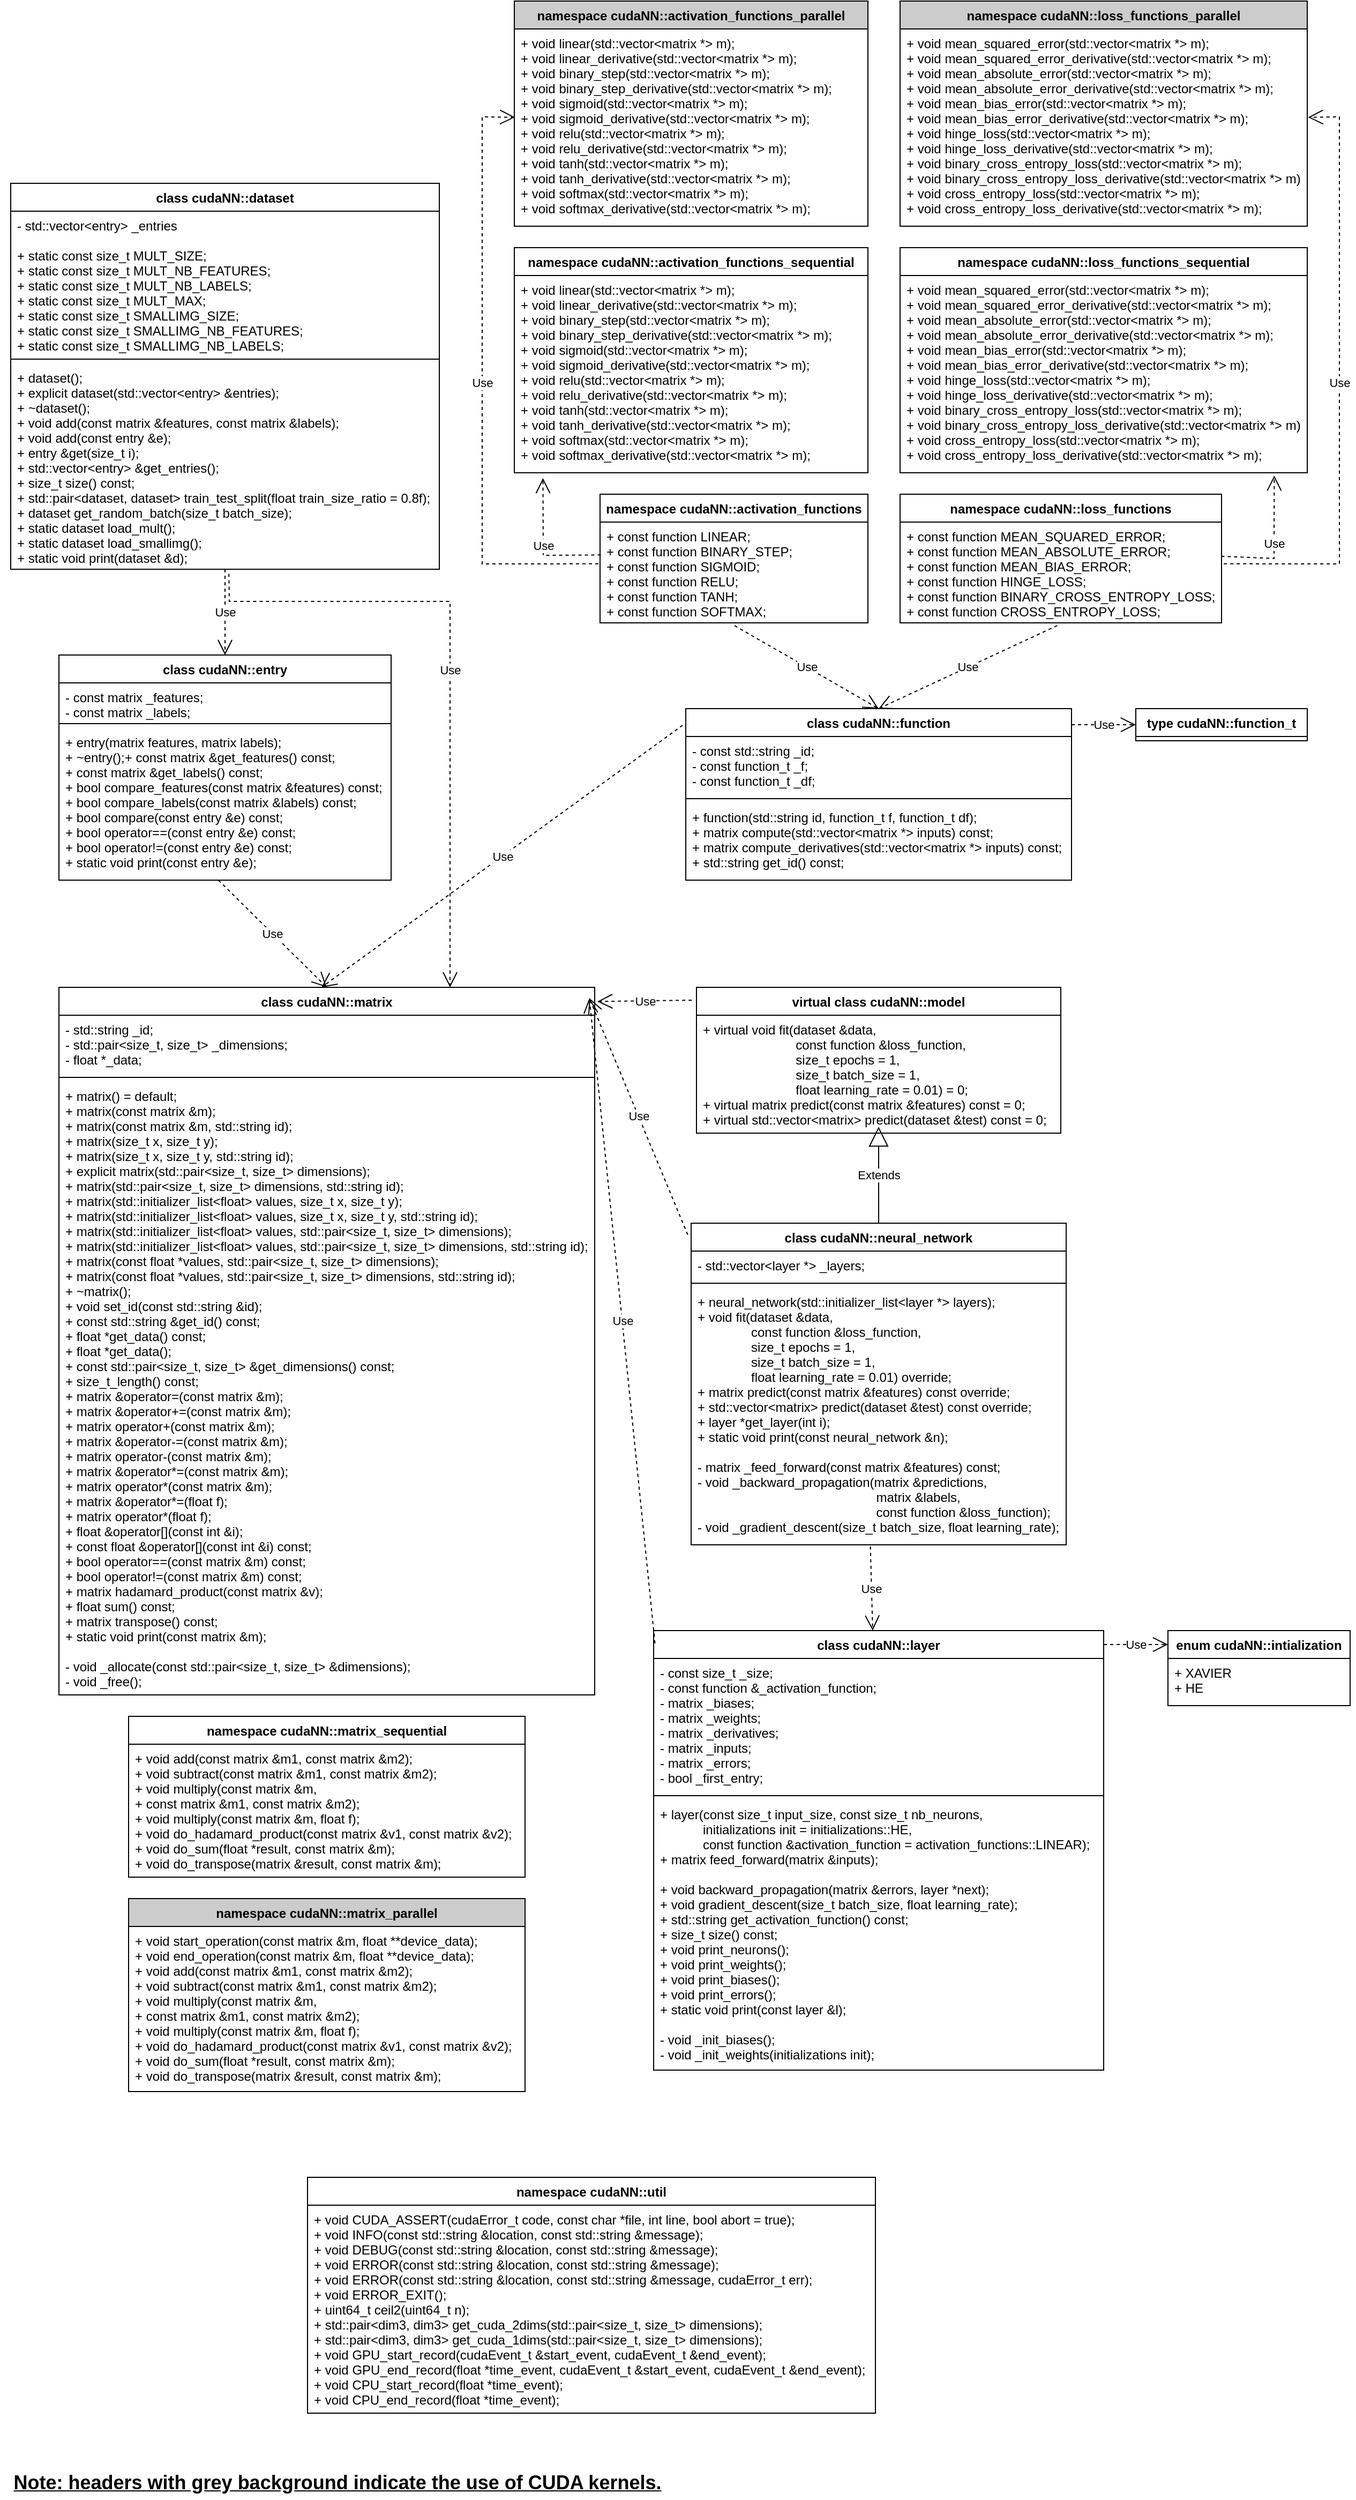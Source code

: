 <mxfile version="16.6.1" type="device"><diagram id="lW9xY2xVOV6UaGJM4TtB" name="Page-1"><mxGraphModel dx="3176" dy="2583" grid="1" gridSize="10" guides="1" tooltips="1" connect="1" arrows="1" fold="1" page="1" pageScale="1" pageWidth="827" pageHeight="1169" math="0" shadow="0"><root><mxCell id="0"/><mxCell id="1" parent="0"/><mxCell id="cubuI6TpVkCStN82LW3D-2" value="class cudaNN::matrix" style="swimlane;fontStyle=1;align=center;verticalAlign=top;childLayout=stackLayout;horizontal=1;startSize=26;horizontalStack=0;resizeParent=1;resizeParentMax=0;resizeLast=0;collapsible=1;marginBottom=0;" vertex="1" parent="1"><mxGeometry x="65" y="360" width="500" height="660" as="geometry"/></mxCell><mxCell id="cubuI6TpVkCStN82LW3D-3" value="- std::string _id;&#10;- std::pair&lt;size_t, size_t&gt; _dimensions;&#10;- float *_data;" style="text;strokeColor=none;fillColor=none;align=left;verticalAlign=top;spacingLeft=4;spacingRight=4;overflow=hidden;rotatable=0;points=[[0,0.5],[1,0.5]];portConstraint=eastwest;" vertex="1" parent="cubuI6TpVkCStN82LW3D-2"><mxGeometry y="26" width="500" height="54" as="geometry"/></mxCell><mxCell id="cubuI6TpVkCStN82LW3D-4" value="" style="line;strokeWidth=1;fillColor=none;align=left;verticalAlign=middle;spacingTop=-1;spacingLeft=3;spacingRight=3;rotatable=0;labelPosition=right;points=[];portConstraint=eastwest;" vertex="1" parent="cubuI6TpVkCStN82LW3D-2"><mxGeometry y="80" width="500" height="8" as="geometry"/></mxCell><mxCell id="cubuI6TpVkCStN82LW3D-5" value="+ matrix() = default;&#10;+ matrix(const matrix &amp;m);&#10;+ matrix(const matrix &amp;m, std::string id);&#10;+ matrix(size_t x, size_t y);&#10;+ matrix(size_t x, size_t y, std::string id);&#10;+ explicit matrix(std::pair&lt;size_t, size_t&gt; dimensions);&#10;+ matrix(std::pair&lt;size_t, size_t&gt; dimensions, std::string id);&#10;+ matrix(std::initializer_list&lt;float&gt; values, size_t x, size_t y);&#10;+ matrix(std::initializer_list&lt;float&gt; values, size_t x, size_t y, std::string id);&#10;+ matrix(std::initializer_list&lt;float&gt; values, std::pair&lt;size_t, size_t&gt; dimensions);&#10;+ matrix(std::initializer_list&lt;float&gt; values, std::pair&lt;size_t, size_t&gt; dimensions, std::string id);&#10;+ matrix(const float *values, std::pair&lt;size_t, size_t&gt; dimensions);&#10;+ matrix(const float *values, std::pair&lt;size_t, size_t&gt; dimensions, std::string id);&#10;+ ~matrix();&#10;+ void set_id(const std::string &amp;id);&#10;+ const std::string &amp;get_id() const;&#10;+ float *get_data() const;&#10;+ float *get_data();&#10;+ const std::pair&lt;size_t, size_t&gt; &amp;get_dimensions() const;&#10;+ size_t_length() const;&#10;+ matrix &amp;operator=(const matrix &amp;m);&#10;+ matrix &amp;operator+=(const matrix &amp;m);&#10;+ matrix operator+(const matrix &amp;m);&#10;+ matrix &amp;operator-=(const matrix &amp;m);&#10;+ matrix operator-(const matrix &amp;m);&#10;+ matrix &amp;operator*=(const matrix &amp;m);&#10;+ matrix operator*(const matrix &amp;m);&#10;+ matrix &amp;operator*=(float f);&#10;+ matrix operator*(float f);&#10;+ float &amp;operator[](const int &amp;i);&#10;+ const float &amp;operator[](const int &amp;i) const;&#10;+ bool operator==(const matrix &amp;m) const;&#10;+ bool operator!=(const matrix &amp;m) const;&#10;+ matrix hadamard_product(const matrix &amp;v);&#10;+ float sum() const;&#10;+ matrix transpose() const;&#10;+ static void print(const matrix &amp;m);&#10;&#10;- void _allocate(const std::pair&lt;size_t, size_t&gt; &amp;dimensions);&#10;- void _free();&#10;" style="text;strokeColor=none;fillColor=none;align=left;verticalAlign=top;spacingLeft=4;spacingRight=4;overflow=hidden;rotatable=0;points=[[0,0.5],[1,0.5]];portConstraint=eastwest;" vertex="1" parent="cubuI6TpVkCStN82LW3D-2"><mxGeometry y="88" width="500" height="572" as="geometry"/></mxCell><mxCell id="cubuI6TpVkCStN82LW3D-6" value="class cudaNN::entry" style="swimlane;fontStyle=1;align=center;verticalAlign=top;childLayout=stackLayout;horizontal=1;startSize=26;horizontalStack=0;resizeParent=1;resizeParentMax=0;resizeLast=0;collapsible=1;marginBottom=0;" vertex="1" parent="1"><mxGeometry x="65" y="50" width="310" height="210" as="geometry"/></mxCell><mxCell id="cubuI6TpVkCStN82LW3D-7" value="- const matrix _features;&#10;- const matrix _labels;" style="text;strokeColor=none;fillColor=none;align=left;verticalAlign=top;spacingLeft=4;spacingRight=4;overflow=hidden;rotatable=0;points=[[0,0.5],[1,0.5]];portConstraint=eastwest;" vertex="1" parent="cubuI6TpVkCStN82LW3D-6"><mxGeometry y="26" width="310" height="34" as="geometry"/></mxCell><mxCell id="cubuI6TpVkCStN82LW3D-8" value="" style="line;strokeWidth=1;fillColor=none;align=left;verticalAlign=middle;spacingTop=-1;spacingLeft=3;spacingRight=3;rotatable=0;labelPosition=right;points=[];portConstraint=eastwest;" vertex="1" parent="cubuI6TpVkCStN82LW3D-6"><mxGeometry y="60" width="310" height="8" as="geometry"/></mxCell><mxCell id="cubuI6TpVkCStN82LW3D-9" value="+ entry(matrix features, matrix labels);&#10;+ ~entry();+ const matrix &amp;get_features() const;&#10;+ const matrix &amp;get_labels() const;&#10;+ bool compare_features(const matrix &amp;features) const;&#10;+ bool compare_labels(const matrix &amp;labels) const;&#10;+ bool compare(const entry &amp;e) const;&#10;+ bool operator==(const entry &amp;e) const;&#10;+ bool operator!=(const entry &amp;e) const;&#10;+ static void print(const entry &amp;e);&#10;" style="text;strokeColor=none;fillColor=none;align=left;verticalAlign=top;spacingLeft=4;spacingRight=4;overflow=hidden;rotatable=0;points=[[0,0.5],[1,0.5]];portConstraint=eastwest;" vertex="1" parent="cubuI6TpVkCStN82LW3D-6"><mxGeometry y="68" width="310" height="142" as="geometry"/></mxCell><mxCell id="cubuI6TpVkCStN82LW3D-10" value="class cudaNN::dataset" style="swimlane;fontStyle=1;align=center;verticalAlign=top;childLayout=stackLayout;horizontal=1;startSize=26;horizontalStack=0;resizeParent=1;resizeParentMax=0;resizeLast=0;collapsible=1;marginBottom=0;" vertex="1" parent="1"><mxGeometry x="20" y="-390" width="400" height="360" as="geometry"/></mxCell><mxCell id="cubuI6TpVkCStN82LW3D-11" value="- std::vector&lt;entry&gt; _entries&#10;&#10;+ static const size_t MULT_SIZE;&#10;+ static const size_t MULT_NB_FEATURES;&#10;+ static const size_t MULT_NB_LABELS;&#10;+ static const size_t MULT_MAX;&#10;+ static const size_t SMALLIMG_SIZE;&#10;+ static const size_t SMALLIMG_NB_FEATURES;&#10;+ static const size_t SMALLIMG_NB_LABELS;" style="text;strokeColor=none;fillColor=none;align=left;verticalAlign=top;spacingLeft=4;spacingRight=4;overflow=hidden;rotatable=0;points=[[0,0.5],[1,0.5]];portConstraint=eastwest;" vertex="1" parent="cubuI6TpVkCStN82LW3D-10"><mxGeometry y="26" width="400" height="134" as="geometry"/></mxCell><mxCell id="cubuI6TpVkCStN82LW3D-12" value="" style="line;strokeWidth=1;fillColor=none;align=left;verticalAlign=middle;spacingTop=-1;spacingLeft=3;spacingRight=3;rotatable=0;labelPosition=right;points=[];portConstraint=eastwest;" vertex="1" parent="cubuI6TpVkCStN82LW3D-10"><mxGeometry y="160" width="400" height="8" as="geometry"/></mxCell><mxCell id="cubuI6TpVkCStN82LW3D-13" value="+ dataset();&#10;+ explicit dataset(std::vector&lt;entry&gt; &amp;entries);&#10;+ ~dataset();&#10;+ void add(const matrix &amp;features, const matrix &amp;labels);&#10;+ void add(const entry &amp;e);&#10;+ entry &amp;get(size_t i);&#10;+ std::vector&lt;entry&gt; &amp;get_entries();&#10;+ size_t size() const;&#10;+ std::pair&lt;dataset, dataset&gt; train_test_split(float train_size_ratio = 0.8f);&#10;+ dataset get_random_batch(size_t batch_size);&#10;+ static dataset load_mult();&#10;+ static dataset load_smallimg();&#10;+ static void print(dataset &amp;d);" style="text;strokeColor=none;fillColor=none;align=left;verticalAlign=top;spacingLeft=4;spacingRight=4;overflow=hidden;rotatable=0;points=[[0,0.5],[1,0.5]];portConstraint=eastwest;" vertex="1" parent="cubuI6TpVkCStN82LW3D-10"><mxGeometry y="168" width="400" height="192" as="geometry"/></mxCell><mxCell id="cubuI6TpVkCStN82LW3D-15" value="Use" style="endArrow=open;endSize=12;dashed=1;html=1;rounded=0;entryX=0.5;entryY=0;entryDx=0;entryDy=0;exitX=0.48;exitY=1;exitDx=0;exitDy=0;exitPerimeter=0;" edge="1" parent="1" source="cubuI6TpVkCStN82LW3D-9" target="cubuI6TpVkCStN82LW3D-2"><mxGeometry width="160" relative="1" as="geometry"><mxPoint x="230" y="210" as="sourcePoint"/><mxPoint x="270" y="350.002" as="targetPoint"/></mxGeometry></mxCell><mxCell id="cubuI6TpVkCStN82LW3D-21" value="namespace cudaNN::matrix_parallel" style="swimlane;fontStyle=1;align=center;verticalAlign=top;childLayout=stackLayout;horizontal=1;startSize=26;horizontalStack=0;resizeParent=1;resizeParentMax=0;resizeLast=0;collapsible=1;marginBottom=0;fillColor=#CCCCCC;" vertex="1" parent="1"><mxGeometry x="130" y="1210" width="370" height="180" as="geometry"/></mxCell><mxCell id="cubuI6TpVkCStN82LW3D-24" value="+ void start_operation(const matrix &amp;m, float **device_data);&#10;+ void end_operation(const matrix &amp;m, float **device_data);&#10;+ void add(const matrix &amp;m1, const matrix &amp;m2);&#10;+ void subtract(const matrix &amp;m1, const matrix &amp;m2);&#10;+ void multiply(const matrix &amp;m,&#10;+ const matrix &amp;m1, const matrix &amp;m2);&#10;+ void multiply(const matrix &amp;m, float f);&#10;+ void do_hadamard_product(const matrix &amp;v1, const matrix &amp;v2);&#10;+ void do_sum(float *result, const matrix &amp;m);&#10;+ void do_transpose(matrix &amp;result, const matrix &amp;m);" style="text;strokeColor=none;fillColor=none;align=left;verticalAlign=top;spacingLeft=4;spacingRight=4;overflow=hidden;rotatable=0;points=[[0,0.5],[1,0.5]];portConstraint=eastwest;" vertex="1" parent="cubuI6TpVkCStN82LW3D-21"><mxGeometry y="26" width="370" height="154" as="geometry"/></mxCell><mxCell id="cubuI6TpVkCStN82LW3D-25" value="namespace cudaNN::matrix_sequential" style="swimlane;fontStyle=1;align=center;verticalAlign=top;childLayout=stackLayout;horizontal=1;startSize=26;horizontalStack=0;resizeParent=1;resizeParentMax=0;resizeLast=0;collapsible=1;marginBottom=0;" vertex="1" parent="1"><mxGeometry x="130" y="1040" width="370" height="150" as="geometry"/></mxCell><mxCell id="cubuI6TpVkCStN82LW3D-26" value="+ void add(const matrix &amp;m1, const matrix &amp;m2);&#10;+ void subtract(const matrix &amp;m1, const matrix &amp;m2);&#10;+ void multiply(const matrix &amp;m,&#10;+ const matrix &amp;m1, const matrix &amp;m2);&#10;+ void multiply(const matrix &amp;m, float f);&#10;+ void do_hadamard_product(const matrix &amp;v1, const matrix &amp;v2);&#10;+ void do_sum(float *result, const matrix &amp;m);&#10;+ void do_transpose(matrix &amp;result, const matrix &amp;m);" style="text;strokeColor=none;fillColor=none;align=left;verticalAlign=top;spacingLeft=4;spacingRight=4;overflow=hidden;rotatable=0;points=[[0,0.5],[1,0.5]];portConstraint=eastwest;" vertex="1" parent="cubuI6TpVkCStN82LW3D-25"><mxGeometry y="26" width="370" height="124" as="geometry"/></mxCell><mxCell id="cubuI6TpVkCStN82LW3D-30" value="class cudaNN::function" style="swimlane;fontStyle=1;align=center;verticalAlign=top;childLayout=stackLayout;horizontal=1;startSize=26;horizontalStack=0;resizeParent=1;resizeParentMax=0;resizeLast=0;collapsible=1;marginBottom=0;" vertex="1" parent="1"><mxGeometry x="650" y="100" width="360" height="160" as="geometry"/></mxCell><mxCell id="cubuI6TpVkCStN82LW3D-31" value="- const std::string _id;&#10;- const function_t _f;&#10;- const function_t _df;" style="text;strokeColor=none;fillColor=none;align=left;verticalAlign=top;spacingLeft=4;spacingRight=4;overflow=hidden;rotatable=0;points=[[0,0.5],[1,0.5]];portConstraint=eastwest;" vertex="1" parent="cubuI6TpVkCStN82LW3D-30"><mxGeometry y="26" width="360" height="54" as="geometry"/></mxCell><mxCell id="cubuI6TpVkCStN82LW3D-32" value="" style="line;strokeWidth=1;fillColor=none;align=left;verticalAlign=middle;spacingTop=-1;spacingLeft=3;spacingRight=3;rotatable=0;labelPosition=right;points=[];portConstraint=eastwest;" vertex="1" parent="cubuI6TpVkCStN82LW3D-30"><mxGeometry y="80" width="360" height="8" as="geometry"/></mxCell><mxCell id="cubuI6TpVkCStN82LW3D-33" value="+ function(std::string id, function_t f, function_t df);&#10;+ matrix compute(std::vector&lt;matrix *&gt; inputs) const;&#10;+ matrix compute_derivatives(std::vector&lt;matrix *&gt; inputs) const;&#10;+ std::string get_id() const;&#10;" style="text;strokeColor=none;fillColor=none;align=left;verticalAlign=top;spacingLeft=4;spacingRight=4;overflow=hidden;rotatable=0;points=[[0,0.5],[1,0.5]];portConstraint=eastwest;" vertex="1" parent="cubuI6TpVkCStN82LW3D-30"><mxGeometry y="88" width="360" height="72" as="geometry"/></mxCell><mxCell id="cubuI6TpVkCStN82LW3D-34" value="type cudaNN::function_t" style="swimlane;fontStyle=1;align=center;verticalAlign=top;childLayout=stackLayout;horizontal=1;startSize=26;horizontalStack=0;resizeParent=1;resizeParentMax=0;resizeLast=0;collapsible=1;marginBottom=0;" vertex="1" parent="1"><mxGeometry x="1070" y="100" width="160" height="30" as="geometry"/></mxCell><mxCell id="cubuI6TpVkCStN82LW3D-39" value="namespace cudaNN::loss_functions" style="swimlane;fontStyle=1;align=center;verticalAlign=top;childLayout=stackLayout;horizontal=1;startSize=26;horizontalStack=0;resizeParent=1;resizeParentMax=0;resizeLast=0;collapsible=1;marginBottom=0;" vertex="1" parent="1"><mxGeometry x="850" y="-100" width="300" height="120" as="geometry"/></mxCell><mxCell id="cubuI6TpVkCStN82LW3D-42" value="+ const function MEAN_SQUARED_ERROR;&#10;+ const function MEAN_ABSOLUTE_ERROR;&#10;+ const function MEAN_BIAS_ERROR;&#10;+ const function HINGE_LOSS;&#10;+ const function BINARY_CROSS_ENTROPY_LOSS;&#10;+ const function CROSS_ENTROPY_LOSS;" style="text;strokeColor=none;fillColor=none;align=left;verticalAlign=top;spacingLeft=4;spacingRight=4;overflow=hidden;rotatable=0;points=[[0,0.5],[1,0.5]];portConstraint=eastwest;" vertex="1" parent="cubuI6TpVkCStN82LW3D-39"><mxGeometry y="26" width="300" height="94" as="geometry"/></mxCell><mxCell id="cubuI6TpVkCStN82LW3D-43" value="namespace cudaNN::loss_functions_sequential" style="swimlane;fontStyle=1;align=center;verticalAlign=top;childLayout=stackLayout;horizontal=1;startSize=26;horizontalStack=0;resizeParent=1;resizeParentMax=0;resizeLast=0;collapsible=1;marginBottom=0;" vertex="1" parent="1"><mxGeometry x="850" y="-330" width="380" height="210" as="geometry"/></mxCell><mxCell id="cubuI6TpVkCStN82LW3D-44" value="+ void mean_squared_error(std::vector&lt;matrix *&gt; m);&#10;+ void mean_squared_error_derivative(std::vector&lt;matrix *&gt; m);&#10;+ void mean_absolute_error(std::vector&lt;matrix *&gt; m);&#10;+ void mean_absolute_error_derivative(std::vector&lt;matrix *&gt; m);&#10;+ void mean_bias_error(std::vector&lt;matrix *&gt; m);&#10;+ void mean_bias_error_derivative(std::vector&lt;matrix *&gt; m);&#10;+ void hinge_loss(std::vector&lt;matrix *&gt; m);&#10;+ void hinge_loss_derivative(std::vector&lt;matrix *&gt; m);&#10;+ void binary_cross_entropy_loss(std::vector&lt;matrix *&gt; m);&#10;+ void binary_cross_entropy_loss_derivative(std::vector&lt;matrix *&gt; m);&#10;+ void cross_entropy_loss(std::vector&lt;matrix *&gt; m);&#10;+ void cross_entropy_loss_derivative(std::vector&lt;matrix *&gt; m);" style="text;strokeColor=none;fillColor=none;align=left;verticalAlign=top;spacingLeft=4;spacingRight=4;overflow=hidden;rotatable=0;points=[[0,0.5],[1,0.5]];portConstraint=eastwest;" vertex="1" parent="cubuI6TpVkCStN82LW3D-43"><mxGeometry y="26" width="380" height="184" as="geometry"/></mxCell><mxCell id="cubuI6TpVkCStN82LW3D-45" value="namespace cudaNN::loss_functions_parallel" style="swimlane;fontStyle=1;align=center;verticalAlign=top;childLayout=stackLayout;horizontal=1;startSize=26;horizontalStack=0;resizeParent=1;resizeParentMax=0;resizeLast=0;collapsible=1;marginBottom=0;fillColor=#CCCCCC;" vertex="1" parent="1"><mxGeometry x="850" y="-560" width="380" height="210" as="geometry"/></mxCell><mxCell id="cubuI6TpVkCStN82LW3D-46" value="+ void mean_squared_error(std::vector&lt;matrix *&gt; m);&#10;+ void mean_squared_error_derivative(std::vector&lt;matrix *&gt; m);&#10;+ void mean_absolute_error(std::vector&lt;matrix *&gt; m);&#10;+ void mean_absolute_error_derivative(std::vector&lt;matrix *&gt; m);&#10;+ void mean_bias_error(std::vector&lt;matrix *&gt; m);&#10;+ void mean_bias_error_derivative(std::vector&lt;matrix *&gt; m);&#10;+ void hinge_loss(std::vector&lt;matrix *&gt; m);&#10;+ void hinge_loss_derivative(std::vector&lt;matrix *&gt; m);&#10;+ void binary_cross_entropy_loss(std::vector&lt;matrix *&gt; m);&#10;+ void binary_cross_entropy_loss_derivative(std::vector&lt;matrix *&gt; m);&#10;+ void cross_entropy_loss(std::vector&lt;matrix *&gt; m);&#10;+ void cross_entropy_loss_derivative(std::vector&lt;matrix *&gt; m);" style="text;strokeColor=none;fillColor=none;align=left;verticalAlign=top;spacingLeft=4;spacingRight=4;overflow=hidden;rotatable=0;points=[[0,0.5],[1,0.5]];portConstraint=eastwest;" vertex="1" parent="cubuI6TpVkCStN82LW3D-45"><mxGeometry y="26" width="380" height="184" as="geometry"/></mxCell><mxCell id="cubuI6TpVkCStN82LW3D-47" value="namespace cudaNN::activation_functions" style="swimlane;fontStyle=1;align=center;verticalAlign=top;childLayout=stackLayout;horizontal=1;startSize=26;horizontalStack=0;resizeParent=1;resizeParentMax=0;resizeLast=0;collapsible=1;marginBottom=0;" vertex="1" parent="1"><mxGeometry x="570" y="-100" width="250" height="120" as="geometry"/></mxCell><mxCell id="cubuI6TpVkCStN82LW3D-50" value="+ const function LINEAR;&#10;+ const function BINARY_STEP;&#10;+ const function SIGMOID;&#10;+ const function RELU;&#10;+ const function TANH;&#10;+ const function SOFTMAX;" style="text;strokeColor=none;fillColor=none;align=left;verticalAlign=top;spacingLeft=4;spacingRight=4;overflow=hidden;rotatable=0;points=[[0,0.5],[1,0.5]];portConstraint=eastwest;" vertex="1" parent="cubuI6TpVkCStN82LW3D-47"><mxGeometry y="26" width="250" height="94" as="geometry"/></mxCell><mxCell id="cubuI6TpVkCStN82LW3D-55" value="namespace cudaNN::activation_functions_sequential" style="swimlane;fontStyle=1;align=center;verticalAlign=top;childLayout=stackLayout;horizontal=1;startSize=26;horizontalStack=0;resizeParent=1;resizeParentMax=0;resizeLast=0;collapsible=1;marginBottom=0;" vertex="1" parent="1"><mxGeometry x="490" y="-330" width="330" height="210" as="geometry"/></mxCell><mxCell id="cubuI6TpVkCStN82LW3D-56" value="+ void linear(std::vector&lt;matrix *&gt; m);&#10;+ void linear_derivative(std::vector&lt;matrix *&gt; m);&#10;+ void binary_step(std::vector&lt;matrix *&gt; m);&#10;+ void binary_step_derivative(std::vector&lt;matrix *&gt; m);&#10;+ void sigmoid(std::vector&lt;matrix *&gt; m);&#10;+ void sigmoid_derivative(std::vector&lt;matrix *&gt; m);&#10;+ void relu(std::vector&lt;matrix *&gt; m);&#10;+ void relu_derivative(std::vector&lt;matrix *&gt; m);&#10;+ void tanh(std::vector&lt;matrix *&gt; m);&#10;+ void tanh_derivative(std::vector&lt;matrix *&gt; m);&#10;+ void softmax(std::vector&lt;matrix *&gt; m);&#10;+ void softmax_derivative(std::vector&lt;matrix *&gt; m);" style="text;strokeColor=none;fillColor=none;align=left;verticalAlign=top;spacingLeft=4;spacingRight=4;overflow=hidden;rotatable=0;points=[[0,0.5],[1,0.5]];portConstraint=eastwest;" vertex="1" parent="cubuI6TpVkCStN82LW3D-55"><mxGeometry y="26" width="330" height="184" as="geometry"/></mxCell><mxCell id="cubuI6TpVkCStN82LW3D-57" value="namespace cudaNN::activation_functions_parallel" style="swimlane;fontStyle=1;align=center;verticalAlign=top;childLayout=stackLayout;horizontal=1;startSize=26;horizontalStack=0;resizeParent=1;resizeParentMax=0;resizeLast=0;collapsible=1;marginBottom=0;fillColor=#CCCCCC;" vertex="1" parent="1"><mxGeometry x="490" y="-560" width="330" height="210" as="geometry"/></mxCell><mxCell id="cubuI6TpVkCStN82LW3D-58" value="+ void linear(std::vector&lt;matrix *&gt; m);&#10;+ void linear_derivative(std::vector&lt;matrix *&gt; m);&#10;+ void binary_step(std::vector&lt;matrix *&gt; m);&#10;+ void binary_step_derivative(std::vector&lt;matrix *&gt; m);&#10;+ void sigmoid(std::vector&lt;matrix *&gt; m);&#10;+ void sigmoid_derivative(std::vector&lt;matrix *&gt; m);&#10;+ void relu(std::vector&lt;matrix *&gt; m);&#10;+ void relu_derivative(std::vector&lt;matrix *&gt; m);&#10;+ void tanh(std::vector&lt;matrix *&gt; m);&#10;+ void tanh_derivative(std::vector&lt;matrix *&gt; m);&#10;+ void softmax(std::vector&lt;matrix *&gt; m);&#10;+ void softmax_derivative(std::vector&lt;matrix *&gt; m);" style="text;strokeColor=none;fillColor=none;align=left;verticalAlign=top;spacingLeft=4;spacingRight=4;overflow=hidden;rotatable=0;points=[[0,0.5],[1,0.5]];portConstraint=eastwest;" vertex="1" parent="cubuI6TpVkCStN82LW3D-57"><mxGeometry y="26" width="330" height="184" as="geometry"/></mxCell><mxCell id="cubuI6TpVkCStN82LW3D-59" value="virtual class cudaNN::model" style="swimlane;fontStyle=1;align=center;verticalAlign=top;childLayout=stackLayout;horizontal=1;startSize=26;horizontalStack=0;resizeParent=1;resizeParentMax=0;resizeLast=0;collapsible=1;marginBottom=0;" vertex="1" parent="1"><mxGeometry x="660" y="360" width="340" height="136" as="geometry"/></mxCell><mxCell id="cubuI6TpVkCStN82LW3D-62" value="+ virtual void fit(dataset &amp;data,&#10;                          const function &amp;loss_function,&#10;                          size_t epochs = 1,&#10;                          size_t batch_size = 1,&#10;                          float learning_rate = 0.01) = 0;&#10;+ virtual matrix predict(const matrix &amp;features) const = 0;&#10;+ virtual std::vector&lt;matrix&gt; predict(dataset &amp;test) const = 0;" style="text;strokeColor=none;fillColor=none;align=left;verticalAlign=top;spacingLeft=4;spacingRight=4;overflow=hidden;rotatable=0;points=[[0,0.5],[1,0.5]];portConstraint=eastwest;" vertex="1" parent="cubuI6TpVkCStN82LW3D-59"><mxGeometry y="26" width="340" height="110" as="geometry"/></mxCell><mxCell id="cubuI6TpVkCStN82LW3D-63" value="class cudaNN::neural_network" style="swimlane;fontStyle=1;align=center;verticalAlign=top;childLayout=stackLayout;horizontal=1;startSize=26;horizontalStack=0;resizeParent=1;resizeParentMax=0;resizeLast=0;collapsible=1;marginBottom=0;" vertex="1" parent="1"><mxGeometry x="655" y="580" width="350" height="300" as="geometry"/></mxCell><mxCell id="cubuI6TpVkCStN82LW3D-64" value="- std::vector&lt;layer *&gt; _layers;" style="text;strokeColor=none;fillColor=none;align=left;verticalAlign=top;spacingLeft=4;spacingRight=4;overflow=hidden;rotatable=0;points=[[0,0.5],[1,0.5]];portConstraint=eastwest;" vertex="1" parent="cubuI6TpVkCStN82LW3D-63"><mxGeometry y="26" width="350" height="26" as="geometry"/></mxCell><mxCell id="cubuI6TpVkCStN82LW3D-65" value="" style="line;strokeWidth=1;fillColor=none;align=left;verticalAlign=middle;spacingTop=-1;spacingLeft=3;spacingRight=3;rotatable=0;labelPosition=right;points=[];portConstraint=eastwest;" vertex="1" parent="cubuI6TpVkCStN82LW3D-63"><mxGeometry y="52" width="350" height="8" as="geometry"/></mxCell><mxCell id="cubuI6TpVkCStN82LW3D-66" value="+ neural_network(std::initializer_list&lt;layer *&gt; layers);&#10;+ void fit(dataset &amp;data,&#10;               const function &amp;loss_function,&#10;               size_t epochs = 1,&#10;               size_t batch_size = 1,&#10;               float learning_rate = 0.01) override;&#10;+ matrix predict(const matrix &amp;features) const override;&#10;+ std::vector&lt;matrix&gt; predict(dataset &amp;test) const override;&#10;+ layer *get_layer(int i);&#10;+ static void print(const neural_network &amp;n);&#10;&#10;- matrix _feed_forward(const matrix &amp;features) const;&#10;- void _backward_propagation(matrix &amp;predictions,&#10;                                                  matrix &amp;labels,&#10;                                                  const function &amp;loss_function);&#10;- void _gradient_descent(size_t batch_size, float learning_rate);&#10;&#10;" style="text;strokeColor=none;fillColor=none;align=left;verticalAlign=top;spacingLeft=4;spacingRight=4;overflow=hidden;rotatable=0;points=[[0,0.5],[1,0.5]];portConstraint=eastwest;" vertex="1" parent="cubuI6TpVkCStN82LW3D-63"><mxGeometry y="60" width="350" height="240" as="geometry"/></mxCell><mxCell id="cubuI6TpVkCStN82LW3D-67" value="enum cudaNN::intialization" style="swimlane;fontStyle=1;align=center;verticalAlign=top;childLayout=stackLayout;horizontal=1;startSize=26;horizontalStack=0;resizeParent=1;resizeParentMax=0;resizeLast=0;collapsible=1;marginBottom=0;" vertex="1" parent="1"><mxGeometry x="1100" y="960" width="170" height="70" as="geometry"/></mxCell><mxCell id="cubuI6TpVkCStN82LW3D-68" value="+ XAVIER&#10;+ HE" style="text;strokeColor=none;fillColor=none;align=left;verticalAlign=top;spacingLeft=4;spacingRight=4;overflow=hidden;rotatable=0;points=[[0,0.5],[1,0.5]];portConstraint=eastwest;" vertex="1" parent="cubuI6TpVkCStN82LW3D-67"><mxGeometry y="26" width="170" height="44" as="geometry"/></mxCell><mxCell id="cubuI6TpVkCStN82LW3D-71" value="class cudaNN::layer" style="swimlane;fontStyle=1;align=center;verticalAlign=top;childLayout=stackLayout;horizontal=1;startSize=26;horizontalStack=0;resizeParent=1;resizeParentMax=0;resizeLast=0;collapsible=1;marginBottom=0;" vertex="1" parent="1"><mxGeometry x="620" y="960" width="420" height="410" as="geometry"/></mxCell><mxCell id="cubuI6TpVkCStN82LW3D-72" value="- const size_t _size;&#10;- const function &amp;_activation_function;&#10;- matrix _biases;&#10;- matrix _weights;&#10;- matrix _derivatives;&#10;- matrix _inputs;&#10;- matrix _errors;&#10;- bool _first_entry;" style="text;strokeColor=none;fillColor=none;align=left;verticalAlign=top;spacingLeft=4;spacingRight=4;overflow=hidden;rotatable=0;points=[[0,0.5],[1,0.5]];portConstraint=eastwest;" vertex="1" parent="cubuI6TpVkCStN82LW3D-71"><mxGeometry y="26" width="420" height="124" as="geometry"/></mxCell><mxCell id="cubuI6TpVkCStN82LW3D-73" value="" style="line;strokeWidth=1;fillColor=none;align=left;verticalAlign=middle;spacingTop=-1;spacingLeft=3;spacingRight=3;rotatable=0;labelPosition=right;points=[];portConstraint=eastwest;" vertex="1" parent="cubuI6TpVkCStN82LW3D-71"><mxGeometry y="150" width="420" height="8" as="geometry"/></mxCell><mxCell id="cubuI6TpVkCStN82LW3D-74" value="+ layer(const size_t input_size, const size_t nb_neurons,&#10;            initializations init = initializations::HE,&#10;            const function &amp;activation_function = activation_functions::LINEAR);&#10;+ matrix feed_forward(matrix &amp;inputs);&#10;&#10;+ void backward_propagation(matrix &amp;errors, layer *next);&#10;+ void gradient_descent(size_t batch_size, float learning_rate);&#10;+ std::string get_activation_function() const;&#10;+ size_t size() const;&#10;+ void print_neurons();&#10;+ void print_weights();&#10;+ void print_biases();&#10;+ void print_errors();&#10;+ static void print(const layer &amp;l);&#10;            &#10;- void _init_biases();&#10;- void _init_weights(initializations init);" style="text;strokeColor=none;fillColor=none;align=left;verticalAlign=top;spacingLeft=4;spacingRight=4;overflow=hidden;rotatable=0;points=[[0,0.5],[1,0.5]];portConstraint=eastwest;" vertex="1" parent="cubuI6TpVkCStN82LW3D-71"><mxGeometry y="158" width="420" height="252" as="geometry"/></mxCell><mxCell id="cubuI6TpVkCStN82LW3D-75" value="namespace cudaNN::util" style="swimlane;fontStyle=1;align=center;verticalAlign=top;childLayout=stackLayout;horizontal=1;startSize=26;horizontalStack=0;resizeParent=1;resizeParentMax=0;resizeLast=0;collapsible=1;marginBottom=0;" vertex="1" parent="1"><mxGeometry x="297" y="1470" width="530" height="220" as="geometry"/></mxCell><mxCell id="cubuI6TpVkCStN82LW3D-78" value="+ void CUDA_ASSERT(cudaError_t code, const char *file, int line, bool abort = true);&#10;+ void INFO(const std::string &amp;location, const std::string &amp;message);&#10;+ void DEBUG(const std::string &amp;location, const std::string &amp;message);&#10;+ void ERROR(const std::string &amp;location, const std::string &amp;message);&#10;+ void ERROR(const std::string &amp;location, const std::string &amp;message, cudaError_t err);&#10;+ void ERROR_EXIT();&#10;+ uint64_t ceil2(uint64_t n);&#10;+ std::pair&lt;dim3, dim3&gt; get_cuda_2dims(std::pair&lt;size_t, size_t&gt; dimensions);&#10;+ std::pair&lt;dim3, dim3&gt; get_cuda_1dims(std::pair&lt;size_t, size_t&gt; dimensions);&#10;+ void GPU_start_record(cudaEvent_t &amp;start_event, cudaEvent_t &amp;end_event);&#10;+ void GPU_end_record(float *time_event, cudaEvent_t &amp;start_event, cudaEvent_t &amp;end_event);&#10;+ void CPU_start_record(float *time_event);&#10;+ void CPU_end_record(float *time_event);" style="text;strokeColor=none;fillColor=none;align=left;verticalAlign=top;spacingLeft=4;spacingRight=4;overflow=hidden;rotatable=0;points=[[0,0.5],[1,0.5]];portConstraint=eastwest;" vertex="1" parent="cubuI6TpVkCStN82LW3D-75"><mxGeometry y="26" width="530" height="194" as="geometry"/></mxCell><mxCell id="cubuI6TpVkCStN82LW3D-84" value="Use" style="endArrow=open;endSize=12;dashed=1;html=1;rounded=0;entryX=0;entryY=0.5;entryDx=0;entryDy=0;exitX=1;exitY=0.094;exitDx=0;exitDy=0;exitPerimeter=0;" edge="1" parent="1" source="cubuI6TpVkCStN82LW3D-30" target="cubuI6TpVkCStN82LW3D-34"><mxGeometry width="160" relative="1" as="geometry"><mxPoint x="460" y="220" as="sourcePoint"/><mxPoint x="620" y="220" as="targetPoint"/></mxGeometry></mxCell><mxCell id="cubuI6TpVkCStN82LW3D-85" value="Use" style="endArrow=open;endSize=12;dashed=1;html=1;rounded=0;entryX=1.005;entryY=0.02;entryDx=0;entryDy=0;entryPerimeter=0;exitX=-0.013;exitY=0.088;exitDx=0;exitDy=0;exitPerimeter=0;" edge="1" parent="1" source="cubuI6TpVkCStN82LW3D-59" target="cubuI6TpVkCStN82LW3D-2"><mxGeometry width="160" relative="1" as="geometry"><mxPoint x="420" y="260" as="sourcePoint"/><mxPoint x="580" y="260" as="targetPoint"/></mxGeometry></mxCell><mxCell id="cubuI6TpVkCStN82LW3D-86" value="Use" style="endArrow=open;endSize=12;dashed=1;html=1;rounded=0;exitX=-0.009;exitY=0.036;exitDx=0;exitDy=0;exitPerimeter=0;" edge="1" parent="1" source="cubuI6TpVkCStN82LW3D-63"><mxGeometry width="160" relative="1" as="geometry"><mxPoint x="1160" y="510" as="sourcePoint"/><mxPoint x="560" y="370" as="targetPoint"/></mxGeometry></mxCell><mxCell id="cubuI6TpVkCStN82LW3D-87" value="Use" style="endArrow=open;endSize=12;dashed=1;html=1;rounded=0;exitX=0.003;exitY=0.029;exitDx=0;exitDy=0;exitPerimeter=0;" edge="1" parent="1" source="cubuI6TpVkCStN82LW3D-71"><mxGeometry width="160" relative="1" as="geometry"><mxPoint x="1180" y="670" as="sourcePoint"/><mxPoint x="560" y="370" as="targetPoint"/></mxGeometry></mxCell><mxCell id="cubuI6TpVkCStN82LW3D-89" value="Use" style="endArrow=open;endSize=12;dashed=1;html=1;rounded=0;exitX=0.478;exitY=1.006;exitDx=0;exitDy=0;exitPerimeter=0;" edge="1" parent="1" source="cubuI6TpVkCStN82LW3D-66" target="cubuI6TpVkCStN82LW3D-71"><mxGeometry width="160" relative="1" as="geometry"><mxPoint x="1100" y="630" as="sourcePoint"/><mxPoint x="1260" y="630" as="targetPoint"/></mxGeometry></mxCell><mxCell id="cubuI6TpVkCStN82LW3D-90" value="Extends" style="endArrow=block;endSize=16;endFill=0;html=1;rounded=0;exitX=0.5;exitY=0;exitDx=0;exitDy=0;" edge="1" parent="1" source="cubuI6TpVkCStN82LW3D-63"><mxGeometry width="160" relative="1" as="geometry"><mxPoint x="1030" y="580" as="sourcePoint"/><mxPoint x="830" y="490" as="targetPoint"/></mxGeometry></mxCell><mxCell id="cubuI6TpVkCStN82LW3D-91" value="Use" style="endArrow=open;endSize=12;dashed=1;html=1;rounded=0;exitX=-0.008;exitY=0.097;exitDx=0;exitDy=0;exitPerimeter=0;" edge="1" parent="1" source="cubuI6TpVkCStN82LW3D-30"><mxGeometry width="160" relative="1" as="geometry"><mxPoint x="440" y="140" as="sourcePoint"/><mxPoint x="310" y="360" as="targetPoint"/></mxGeometry></mxCell><mxCell id="cubuI6TpVkCStN82LW3D-92" value="Use" style="endArrow=open;endSize=12;dashed=1;html=1;rounded=0;exitX=0.502;exitY=1.027;exitDx=0;exitDy=0;exitPerimeter=0;entryX=0.5;entryY=0;entryDx=0;entryDy=0;" edge="1" parent="1" source="cubuI6TpVkCStN82LW3D-50" target="cubuI6TpVkCStN82LW3D-30"><mxGeometry width="160" relative="1" as="geometry"><mxPoint x="510" y="50" as="sourcePoint"/><mxPoint x="670" y="50" as="targetPoint"/></mxGeometry></mxCell><mxCell id="cubuI6TpVkCStN82LW3D-93" value="Use" style="endArrow=open;endSize=12;dashed=1;html=1;rounded=0;exitX=0.489;exitY=1.027;exitDx=0;exitDy=0;exitPerimeter=0;" edge="1" parent="1" source="cubuI6TpVkCStN82LW3D-42"><mxGeometry width="160" relative="1" as="geometry"><mxPoint x="560" y="60" as="sourcePoint"/><mxPoint x="830" y="100" as="targetPoint"/></mxGeometry></mxCell><mxCell id="cubuI6TpVkCStN82LW3D-94" value="Use" style="endArrow=open;endSize=12;dashed=1;html=1;rounded=0;entryX=0.5;entryY=0;entryDx=0;entryDy=0;" edge="1" parent="1" target="cubuI6TpVkCStN82LW3D-6"><mxGeometry width="160" relative="1" as="geometry"><mxPoint x="220" y="-30" as="sourcePoint"/><mxPoint x="180" as="targetPoint"/></mxGeometry></mxCell><mxCell id="cubuI6TpVkCStN82LW3D-95" value="Use" style="endArrow=open;endSize=12;dashed=1;html=1;rounded=0;exitX=0.509;exitY=1.022;exitDx=0;exitDy=0;exitPerimeter=0;" edge="1" parent="1" source="cubuI6TpVkCStN82LW3D-13"><mxGeometry width="160" relative="1" as="geometry"><mxPoint x="440" y="-10" as="sourcePoint"/><mxPoint x="430" y="360" as="targetPoint"/><Array as="points"><mxPoint x="224"/><mxPoint x="430"/><mxPoint x="430" y="280"/></Array></mxGeometry></mxCell><mxCell id="cubuI6TpVkCStN82LW3D-96" value="Use" style="endArrow=open;endSize=12;dashed=1;html=1;rounded=0;exitX=-0.006;exitY=0.414;exitDx=0;exitDy=0;exitPerimeter=0;entryX=0.002;entryY=0.448;entryDx=0;entryDy=0;entryPerimeter=0;" edge="1" parent="1" source="cubuI6TpVkCStN82LW3D-50" target="cubuI6TpVkCStN82LW3D-58"><mxGeometry width="160" relative="1" as="geometry"><mxPoint x="460" y="-50" as="sourcePoint"/><mxPoint x="460" y="-450" as="targetPoint"/><Array as="points"><mxPoint x="460" y="-35"/><mxPoint x="460" y="-452"/></Array></mxGeometry></mxCell><mxCell id="cubuI6TpVkCStN82LW3D-97" value="Use" style="endArrow=open;endSize=12;dashed=1;html=1;rounded=0;exitX=1.007;exitY=0.414;exitDx=0;exitDy=0;exitPerimeter=0;entryX=1.002;entryY=0.448;entryDx=0;entryDy=0;entryPerimeter=0;" edge="1" parent="1" source="cubuI6TpVkCStN82LW3D-42" target="cubuI6TpVkCStN82LW3D-46"><mxGeometry width="160" relative="1" as="geometry"><mxPoint x="1330" y="-60" as="sourcePoint"/><mxPoint x="1310" y="-480" as="targetPoint"/><Array as="points"><mxPoint x="1260" y="-35"/><mxPoint x="1260" y="-452"/></Array></mxGeometry></mxCell><mxCell id="cubuI6TpVkCStN82LW3D-98" value="Use" style="endArrow=open;endSize=12;dashed=1;html=1;rounded=0;entryX=0.919;entryY=1.014;entryDx=0;entryDy=0;entryPerimeter=0;exitX=0.999;exitY=0.339;exitDx=0;exitDy=0;exitPerimeter=0;" edge="1" parent="1" source="cubuI6TpVkCStN82LW3D-42" target="cubuI6TpVkCStN82LW3D-44"><mxGeometry width="160" relative="1" as="geometry"><mxPoint x="1150" y="-50" as="sourcePoint"/><mxPoint x="1240" y="-110" as="targetPoint"/><Array as="points"><mxPoint x="1199" y="-40"/></Array></mxGeometry></mxCell><mxCell id="cubuI6TpVkCStN82LW3D-99" value="Use" style="endArrow=open;endSize=12;dashed=1;html=1;rounded=0;entryX=0.081;entryY=1.027;entryDx=0;entryDy=0;entryPerimeter=0;exitX=0.003;exitY=0.326;exitDx=0;exitDy=0;exitPerimeter=0;" edge="1" parent="1" source="cubuI6TpVkCStN82LW3D-50" target="cubuI6TpVkCStN82LW3D-56"><mxGeometry width="160" relative="1" as="geometry"><mxPoint x="520" y="40" as="sourcePoint"/><mxPoint x="680" y="40" as="targetPoint"/><Array as="points"><mxPoint x="517" y="-43"/></Array></mxGeometry></mxCell><mxCell id="cubuI6TpVkCStN82LW3D-101" value="Use" style="endArrow=open;endSize=12;dashed=1;html=1;rounded=0;entryX=0;entryY=0.5;entryDx=0;entryDy=0;exitX=1;exitY=0.094;exitDx=0;exitDy=0;exitPerimeter=0;" edge="1" parent="1"><mxGeometry width="160" relative="1" as="geometry"><mxPoint x="1040" y="973.04" as="sourcePoint"/><mxPoint x="1100" y="973.0" as="targetPoint"/></mxGeometry></mxCell><mxCell id="cubuI6TpVkCStN82LW3D-106" value="&lt;b&gt;&lt;font style=&quot;font-size: 18px&quot;&gt;&lt;u&gt;Note: headers with grey background indicate the use of CUDA kernels.&lt;/u&gt;&lt;/font&gt;&lt;/b&gt;" style="text;html=1;strokeColor=none;fillColor=none;align=center;verticalAlign=middle;whiteSpace=wrap;rounded=0;" vertex="1" parent="1"><mxGeometry x="10" y="1740" width="630" height="30" as="geometry"/></mxCell></root></mxGraphModel></diagram></mxfile>